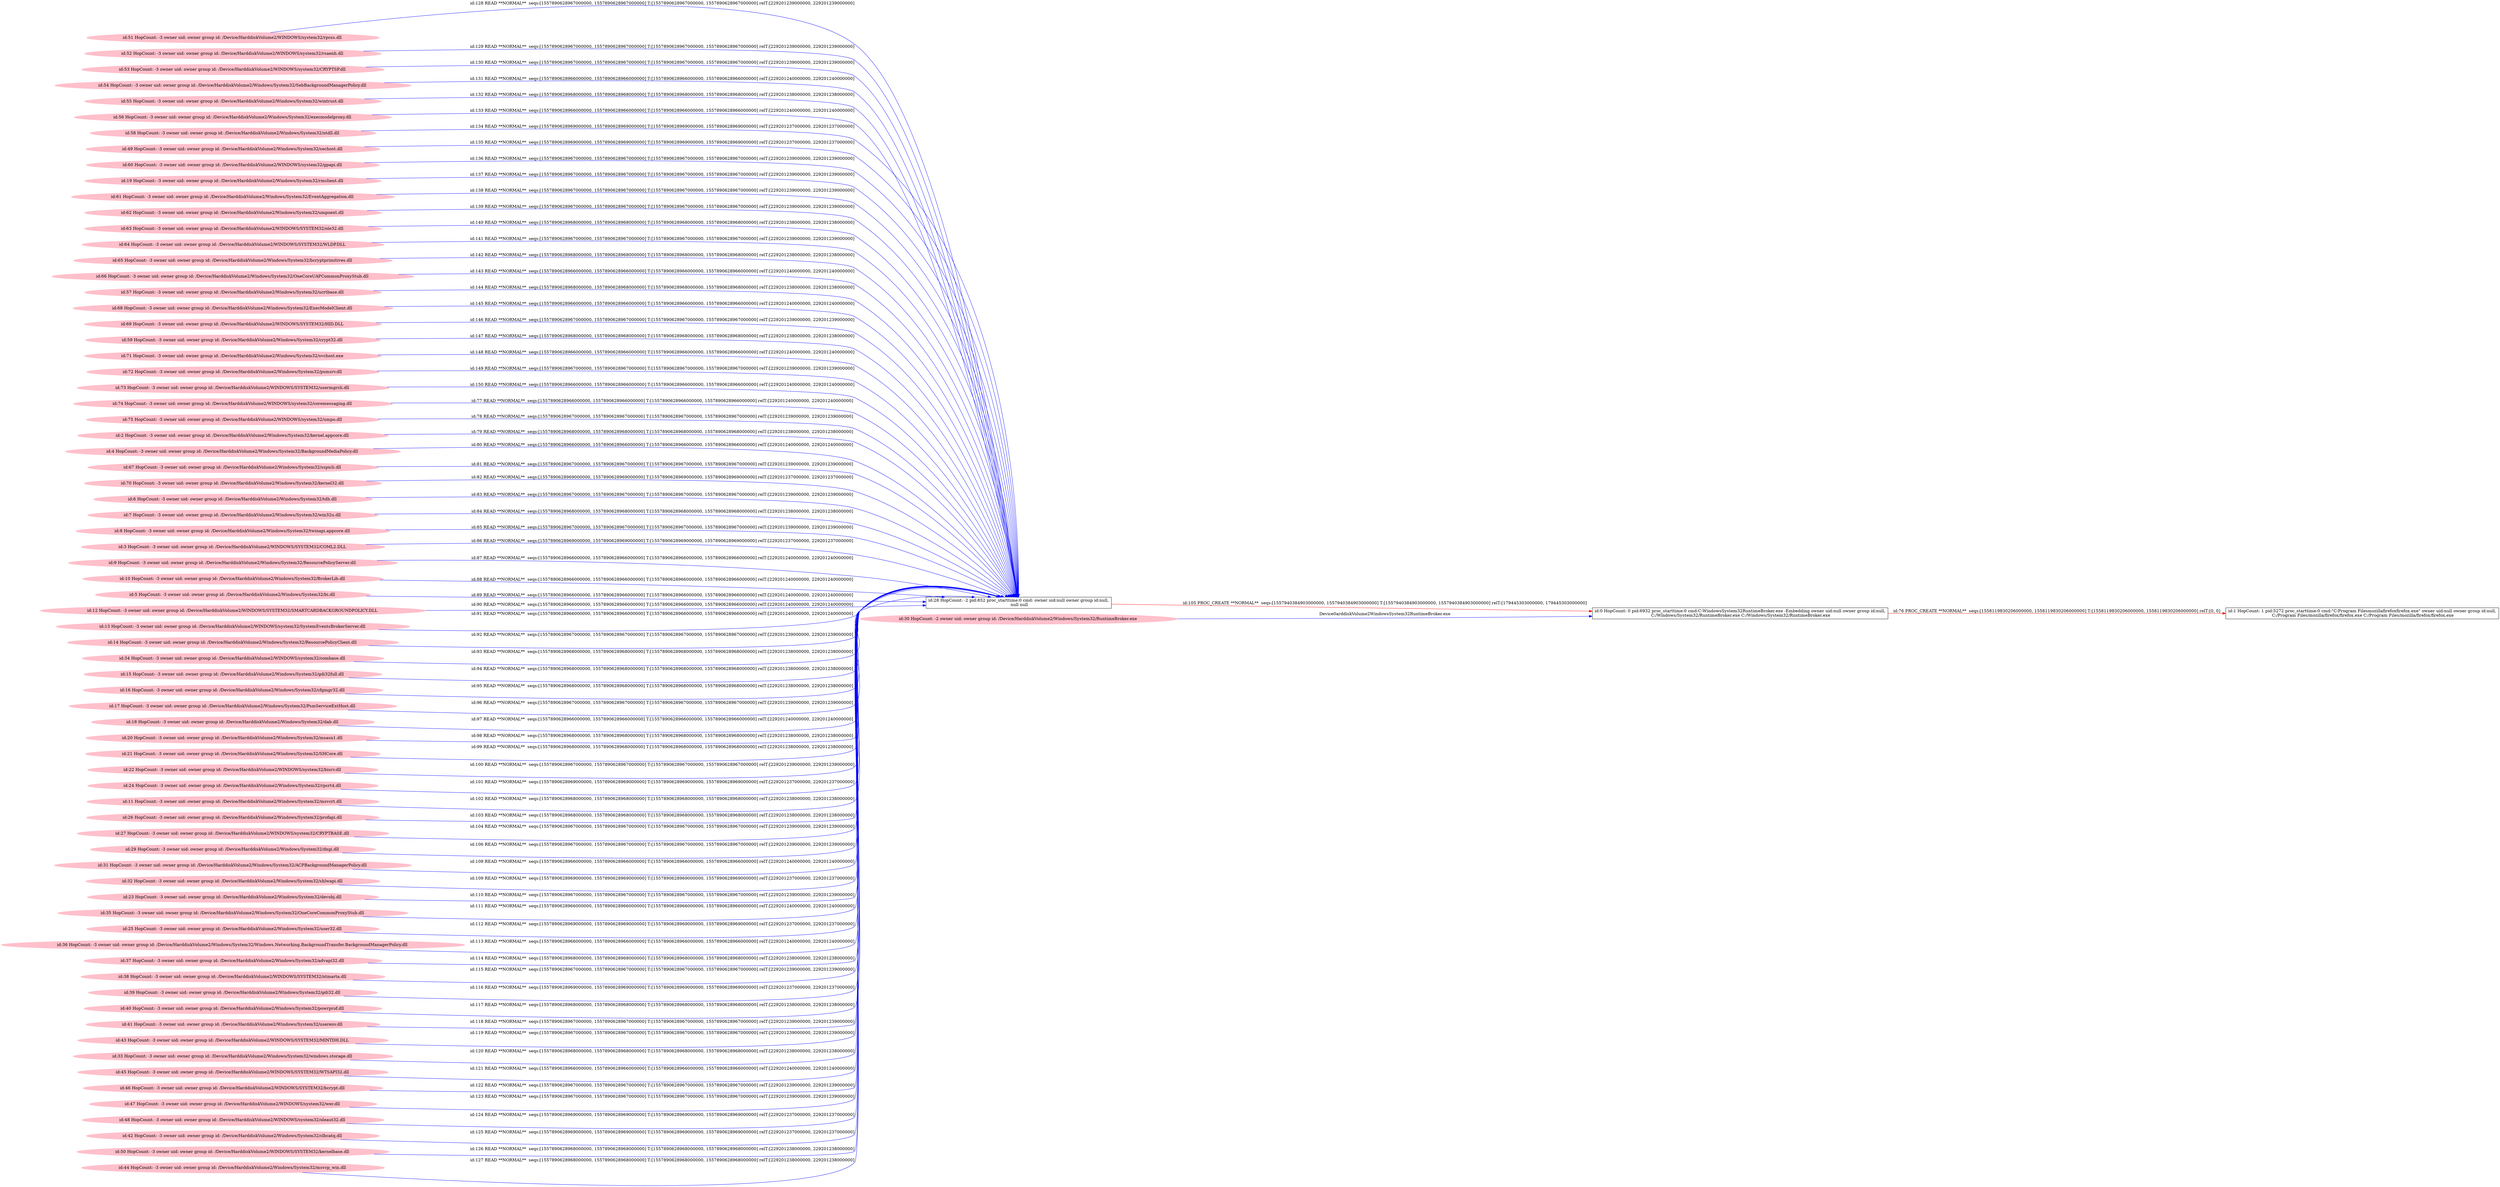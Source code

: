 digraph  {
rankdir=LR
"51"[color=pink,label="id:51 HopCount: -3 owner uid: owner group id: /Device/HarddiskVolume2/WINDOWS/system32/rpcss.dll ", shape=oval,style=filled];
"28"[color=black,label="id:28 HopCount: -2 pid:852 proc_starttime:0 cmd: owner uid:null owner group id:null,\n null null", shape=box,style=solid];
"51" -> "28" [id=128,__obj="READ"color=blue,label="id:128 READ **NORMAL**  seqs:[1557890628967000000, 1557890628967000000] T:[1557890628967000000, 1557890628967000000] relT:[229201239000000, 229201239000000]",style=solid];
"52"[color=pink,label="id:52 HopCount: -3 owner uid: owner group id: /Device/HarddiskVolume2/WINDOWS/system32/rsaenh.dll ", shape=oval,style=filled];
"52" -> "28" [id=129,__obj="READ"color=blue,label="id:129 READ **NORMAL**  seqs:[1557890628967000000, 1557890628967000000] T:[1557890628967000000, 1557890628967000000] relT:[229201239000000, 229201239000000]",style=solid];
"53"[color=pink,label="id:53 HopCount: -3 owner uid: owner group id: /Device/HarddiskVolume2/WINDOWS/system32/CRYPTSP.dll ", shape=oval,style=filled];
"53" -> "28" [id=130,__obj="READ"color=blue,label="id:130 READ **NORMAL**  seqs:[1557890628967000000, 1557890628967000000] T:[1557890628967000000, 1557890628967000000] relT:[229201239000000, 229201239000000]",style=solid];
"54"[color=pink,label="id:54 HopCount: -3 owner uid: owner group id: /Device/HarddiskVolume2/Windows/System32/SebBackgroundManagerPolicy.dll ", shape=oval,style=filled];
"54" -> "28" [id=131,__obj="READ"color=blue,label="id:131 READ **NORMAL**  seqs:[1557890628966000000, 1557890628966000000] T:[1557890628966000000, 1557890628966000000] relT:[229201240000000, 229201240000000]",style=solid];
"55"[color=pink,label="id:55 HopCount: -3 owner uid: owner group id: /Device/HarddiskVolume2/Windows/System32/wintrust.dll ", shape=oval,style=filled];
"55" -> "28" [id=132,__obj="READ"color=blue,label="id:132 READ **NORMAL**  seqs:[1557890628968000000, 1557890628968000000] T:[1557890628968000000, 1557890628968000000] relT:[229201238000000, 229201238000000]",style=solid];
"56"[color=pink,label="id:56 HopCount: -3 owner uid: owner group id: /Device/HarddiskVolume2/Windows/System32/execmodelproxy.dll ", shape=oval,style=filled];
"56" -> "28" [id=133,__obj="READ"color=blue,label="id:133 READ **NORMAL**  seqs:[1557890628966000000, 1557890628966000000] T:[1557890628966000000, 1557890628966000000] relT:[229201240000000, 229201240000000]",style=solid];
"58"[color=pink,label="id:58 HopCount: -3 owner uid: owner group id: /Device/HarddiskVolume2/Windows/System32/ntdll.dll ", shape=oval,style=filled];
"58" -> "28" [id=134,__obj="READ"color=blue,label="id:134 READ **NORMAL**  seqs:[1557890628969000000, 1557890628969000000] T:[1557890628969000000, 1557890628969000000] relT:[229201237000000, 229201237000000]",style=solid];
"49"[color=pink,label="id:49 HopCount: -3 owner uid: owner group id: /Device/HarddiskVolume2/Windows/System32/sechost.dll ", shape=oval,style=filled];
"49" -> "28" [id=135,__obj="READ"color=blue,label="id:135 READ **NORMAL**  seqs:[1557890628969000000, 1557890628969000000] T:[1557890628969000000, 1557890628969000000] relT:[229201237000000, 229201237000000]",style=solid];
"60"[color=pink,label="id:60 HopCount: -3 owner uid: owner group id: /Device/HarddiskVolume2/WINDOWS/system32/gpapi.dll ", shape=oval,style=filled];
"60" -> "28" [id=136,__obj="READ"color=blue,label="id:136 READ **NORMAL**  seqs:[1557890628967000000, 1557890628967000000] T:[1557890628967000000, 1557890628967000000] relT:[229201239000000, 229201239000000]",style=solid];
"19"[color=pink,label="id:19 HopCount: -3 owner uid: owner group id: /Device/HarddiskVolume2/Windows/System32/rmclient.dll ", shape=oval,style=filled];
"19" -> "28" [id=137,__obj="READ"color=blue,label="id:137 READ **NORMAL**  seqs:[1557890628967000000, 1557890628967000000] T:[1557890628967000000, 1557890628967000000] relT:[229201239000000, 229201239000000]",style=solid];
"61"[color=pink,label="id:61 HopCount: -3 owner uid: owner group id: /Device/HarddiskVolume2/Windows/System32/EventAggregation.dll ", shape=oval,style=filled];
"61" -> "28" [id=138,__obj="READ"color=blue,label="id:138 READ **NORMAL**  seqs:[1557890628967000000, 1557890628967000000] T:[1557890628967000000, 1557890628967000000] relT:[229201239000000, 229201239000000]",style=solid];
"62"[color=pink,label="id:62 HopCount: -3 owner uid: owner group id: /Device/HarddiskVolume2/Windows/System32/umpoext.dll ", shape=oval,style=filled];
"62" -> "28" [id=139,__obj="READ"color=blue,label="id:139 READ **NORMAL**  seqs:[1557890628967000000, 1557890628967000000] T:[1557890628967000000, 1557890628967000000] relT:[229201239000000, 229201239000000]",style=solid];
"63"[color=pink,label="id:63 HopCount: -3 owner uid: owner group id: /Device/HarddiskVolume2/WINDOWS/SYSTEM32/ole32.dll ", shape=oval,style=filled];
"63" -> "28" [id=140,__obj="READ"color=blue,label="id:140 READ **NORMAL**  seqs:[1557890628968000000, 1557890628968000000] T:[1557890628968000000, 1557890628968000000] relT:[229201238000000, 229201238000000]",style=solid];
"64"[color=pink,label="id:64 HopCount: -3 owner uid: owner group id: /Device/HarddiskVolume2/WINDOWS/SYSTEM32/WLDP.DLL ", shape=oval,style=filled];
"64" -> "28" [id=141,__obj="READ"color=blue,label="id:141 READ **NORMAL**  seqs:[1557890628967000000, 1557890628967000000] T:[1557890628967000000, 1557890628967000000] relT:[229201239000000, 229201239000000]",style=solid];
"65"[color=pink,label="id:65 HopCount: -3 owner uid: owner group id: /Device/HarddiskVolume2/Windows/System32/bcryptprimitives.dll ", shape=oval,style=filled];
"65" -> "28" [id=142,__obj="READ"color=blue,label="id:142 READ **NORMAL**  seqs:[1557890628968000000, 1557890628968000000] T:[1557890628968000000, 1557890628968000000] relT:[229201238000000, 229201238000000]",style=solid];
"66"[color=pink,label="id:66 HopCount: -3 owner uid: owner group id: /Device/HarddiskVolume2/Windows/System32/OneCoreUAPCommonProxyStub.dll ", shape=oval,style=filled];
"66" -> "28" [id=143,__obj="READ"color=blue,label="id:143 READ **NORMAL**  seqs:[1557890628966000000, 1557890628966000000] T:[1557890628966000000, 1557890628966000000] relT:[229201240000000, 229201240000000]",style=solid];
"57"[color=pink,label="id:57 HopCount: -3 owner uid: owner group id: /Device/HarddiskVolume2/Windows/System32/ucrtbase.dll ", shape=oval,style=filled];
"57" -> "28" [id=144,__obj="READ"color=blue,label="id:144 READ **NORMAL**  seqs:[1557890628968000000, 1557890628968000000] T:[1557890628968000000, 1557890628968000000] relT:[229201238000000, 229201238000000]",style=solid];
"68"[color=pink,label="id:68 HopCount: -3 owner uid: owner group id: /Device/HarddiskVolume2/Windows/System32/ExecModelClient.dll ", shape=oval,style=filled];
"68" -> "28" [id=145,__obj="READ"color=blue,label="id:145 READ **NORMAL**  seqs:[1557890628966000000, 1557890628966000000] T:[1557890628966000000, 1557890628966000000] relT:[229201240000000, 229201240000000]",style=solid];
"69"[color=pink,label="id:69 HopCount: -3 owner uid: owner group id: /Device/HarddiskVolume2/WINDOWS/SYSTEM32/HID.DLL ", shape=oval,style=filled];
"69" -> "28" [id=146,__obj="READ"color=blue,label="id:146 READ **NORMAL**  seqs:[1557890628967000000, 1557890628967000000] T:[1557890628967000000, 1557890628967000000] relT:[229201239000000, 229201239000000]",style=solid];
"59"[color=pink,label="id:59 HopCount: -3 owner uid: owner group id: /Device/HarddiskVolume2/Windows/System32/crypt32.dll ", shape=oval,style=filled];
"59" -> "28" [id=147,__obj="READ"color=blue,label="id:147 READ **NORMAL**  seqs:[1557890628968000000, 1557890628968000000] T:[1557890628968000000, 1557890628968000000] relT:[229201238000000, 229201238000000]",style=solid];
"71"[color=pink,label="id:71 HopCount: -3 owner uid: owner group id: /Device/HarddiskVolume2/Windows/System32/svchost.exe ", shape=oval,style=filled];
"71" -> "28" [id=148,__obj="READ"color=blue,label="id:148 READ **NORMAL**  seqs:[1557890628966000000, 1557890628966000000] T:[1557890628966000000, 1557890628966000000] relT:[229201240000000, 229201240000000]",style=solid];
"72"[color=pink,label="id:72 HopCount: -3 owner uid: owner group id: /Device/HarddiskVolume2/Windows/System32/psmsrv.dll ", shape=oval,style=filled];
"72" -> "28" [id=149,__obj="READ"color=blue,label="id:149 READ **NORMAL**  seqs:[1557890628967000000, 1557890628967000000] T:[1557890628967000000, 1557890628967000000] relT:[229201239000000, 229201239000000]",style=solid];
"73"[color=pink,label="id:73 HopCount: -3 owner uid: owner group id: /Device/HarddiskVolume2/WINDOWS/SYSTEM32/usermgrcli.dll ", shape=oval,style=filled];
"73" -> "28" [id=150,__obj="READ"color=blue,label="id:150 READ **NORMAL**  seqs:[1557890628966000000, 1557890628966000000] T:[1557890628966000000, 1557890628966000000] relT:[229201240000000, 229201240000000]",style=solid];
"0"[color=black,label="id:0 HopCount: 0 pid:6932 proc_starttime:0 cmd:C:\Windows\System32\RuntimeBroker.exe -Embedding owner uid:null owner group id:null,\n C:/Windows/System32/RuntimeBroker.exe C:/Windows/System32/RuntimeBroker.exe", shape=box,style=solid];
"1"[color=black,label="id:1 HopCount: 1 pid:5272 proc_starttime:0 cmd:\"C:\Program Files\mozilla\firefox\firefox.exe\" owner uid:null owner group id:null,\n C:/Program Files/mozilla/firefox/firefox.exe C:/Program Files/mozilla/firefox/firefox.exe", shape=box,style=solid];
"0" -> "1" [id=76,__obj="PROC_CREATE"color=red,label="id:76 PROC_CREATE **NORMAL**  seqs:[1558119830206000000, 1558119830206000000] T:[1558119830206000000, 1558119830206000000] relT:[0, 0]",style=solid];
"74"[color=pink,label="id:74 HopCount: -3 owner uid: owner group id: /Device/HarddiskVolume2/WINDOWS/system32/coremessaging.dll ", shape=oval,style=filled];
"74" -> "28" [id=77,__obj="READ"color=blue,label="id:77 READ **NORMAL**  seqs:[1557890628966000000, 1557890628966000000] T:[1557890628966000000, 1557890628966000000] relT:[229201240000000, 229201240000000]",style=solid];
"75"[color=pink,label="id:75 HopCount: -3 owner uid: owner group id: /Device/HarddiskVolume2/WINDOWS/system32/umpo.dll ", shape=oval,style=filled];
"75" -> "28" [id=78,__obj="READ"color=blue,label="id:78 READ **NORMAL**  seqs:[1557890628967000000, 1557890628967000000] T:[1557890628967000000, 1557890628967000000] relT:[229201239000000, 229201239000000]",style=solid];
"2"[color=pink,label="id:2 HopCount: -3 owner uid: owner group id: /Device/HarddiskVolume2/Windows/System32/kernel.appcore.dll ", shape=oval,style=filled];
"2" -> "28" [id=79,__obj="READ"color=blue,label="id:79 READ **NORMAL**  seqs:[1557890628968000000, 1557890628968000000] T:[1557890628968000000, 1557890628968000000] relT:[229201238000000, 229201238000000]",style=solid];
"4"[color=pink,label="id:4 HopCount: -3 owner uid: owner group id: /Device/HarddiskVolume2/Windows/System32/BackgroundMediaPolicy.dll ", shape=oval,style=filled];
"4" -> "28" [id=80,__obj="READ"color=blue,label="id:80 READ **NORMAL**  seqs:[1557890628966000000, 1557890628966000000] T:[1557890628966000000, 1557890628966000000] relT:[229201240000000, 229201240000000]",style=solid];
"67"[color=pink,label="id:67 HopCount: -3 owner uid: owner group id: /Device/HarddiskVolume2/Windows/System32/sspicli.dll ", shape=oval,style=filled];
"67" -> "28" [id=81,__obj="READ"color=blue,label="id:81 READ **NORMAL**  seqs:[1557890628967000000, 1557890628967000000] T:[1557890628967000000, 1557890628967000000] relT:[229201239000000, 229201239000000]",style=solid];
"70"[color=pink,label="id:70 HopCount: -3 owner uid: owner group id: /Device/HarddiskVolume2/Windows/System32/kernel32.dll ", shape=oval,style=filled];
"70" -> "28" [id=82,__obj="READ"color=blue,label="id:82 READ **NORMAL**  seqs:[1557890628969000000, 1557890628969000000] T:[1557890628969000000, 1557890628969000000] relT:[229201237000000, 229201237000000]",style=solid];
"6"[color=pink,label="id:6 HopCount: -3 owner uid: owner group id: /Device/HarddiskVolume2/Windows/System32/tdh.dll ", shape=oval,style=filled];
"6" -> "28" [id=83,__obj="READ"color=blue,label="id:83 READ **NORMAL**  seqs:[1557890628967000000, 1557890628967000000] T:[1557890628967000000, 1557890628967000000] relT:[229201239000000, 229201239000000]",style=solid];
"7"[color=pink,label="id:7 HopCount: -3 owner uid: owner group id: /Device/HarddiskVolume2/Windows/System32/win32u.dll ", shape=oval,style=filled];
"7" -> "28" [id=84,__obj="READ"color=blue,label="id:84 READ **NORMAL**  seqs:[1557890628968000000, 1557890628968000000] T:[1557890628968000000, 1557890628968000000] relT:[229201238000000, 229201238000000]",style=solid];
"8"[color=pink,label="id:8 HopCount: -3 owner uid: owner group id: /Device/HarddiskVolume2/Windows/System32/twinapi.appcore.dll ", shape=oval,style=filled];
"8" -> "28" [id=85,__obj="READ"color=blue,label="id:85 READ **NORMAL**  seqs:[1557890628967000000, 1557890628967000000] T:[1557890628967000000, 1557890628967000000] relT:[229201239000000, 229201239000000]",style=solid];
"3"[color=pink,label="id:3 HopCount: -3 owner uid: owner group id: /Device/HarddiskVolume2/WINDOWS/SYSTEM32/COML2.DLL ", shape=oval,style=filled];
"3" -> "28" [id=86,__obj="READ"color=blue,label="id:86 READ **NORMAL**  seqs:[1557890628969000000, 1557890628969000000] T:[1557890628969000000, 1557890628969000000] relT:[229201237000000, 229201237000000]",style=solid];
"9"[color=pink,label="id:9 HopCount: -3 owner uid: owner group id: /Device/HarddiskVolume2/Windows/System32/ResourcePolicyServer.dll ", shape=oval,style=filled];
"9" -> "28" [id=87,__obj="READ"color=blue,label="id:87 READ **NORMAL**  seqs:[1557890628966000000, 1557890628966000000] T:[1557890628966000000, 1557890628966000000] relT:[229201240000000, 229201240000000]",style=solid];
"10"[color=pink,label="id:10 HopCount: -3 owner uid: owner group id: /Device/HarddiskVolume2/Windows/System32/BrokerLib.dll ", shape=oval,style=filled];
"10" -> "28" [id=88,__obj="READ"color=blue,label="id:88 READ **NORMAL**  seqs:[1557890628966000000, 1557890628966000000] T:[1557890628966000000, 1557890628966000000] relT:[229201240000000, 229201240000000]",style=solid];
"5"[color=pink,label="id:5 HopCount: -3 owner uid: owner group id: /Device/HarddiskVolume2/Windows/System32/bi.dll ", shape=oval,style=filled];
"5" -> "28" [id=89,__obj="READ"color=blue,label="id:89 READ **NORMAL**  seqs:[1557890628966000000, 1557890628966000000] T:[1557890628966000000, 1557890628966000000] relT:[229201240000000, 229201240000000]",style=solid];
"12"[color=pink,label="id:12 HopCount: -3 owner uid: owner group id: /Device/HarddiskVolume2/WINDOWS/SYSTEM32/SMARTCARDBACKGROUNDPOLICY.DLL ", shape=oval,style=filled];
"12" -> "28" [id=90,__obj="READ"color=blue,label="id:90 READ **NORMAL**  seqs:[1557890628966000000, 1557890628966000000] T:[1557890628966000000, 1557890628966000000] relT:[229201240000000, 229201240000000]",style=solid];
"13"[color=pink,label="id:13 HopCount: -3 owner uid: owner group id: /Device/HarddiskVolume2/WINDOWS/system32/SystemEventsBrokerServer.dll ", shape=oval,style=filled];
"13" -> "28" [id=91,__obj="READ"color=blue,label="id:91 READ **NORMAL**  seqs:[1557890628966000000, 1557890628966000000] T:[1557890628966000000, 1557890628966000000] relT:[229201240000000, 229201240000000]",style=solid];
"14"[color=pink,label="id:14 HopCount: -3 owner uid: owner group id: /Device/HarddiskVolume2/Windows/System32/ResourcePolicyClient.dll ", shape=oval,style=filled];
"14" -> "28" [id=92,__obj="READ"color=blue,label="id:92 READ **NORMAL**  seqs:[1557890628967000000, 1557890628967000000] T:[1557890628967000000, 1557890628967000000] relT:[229201239000000, 229201239000000]",style=solid];
"34"[color=pink,label="id:34 HopCount: -3 owner uid: owner group id: /Device/HarddiskVolume2/WINDOWS/system32/combase.dll ", shape=oval,style=filled];
"34" -> "28" [id=93,__obj="READ"color=blue,label="id:93 READ **NORMAL**  seqs:[1557890628968000000, 1557890628968000000] T:[1557890628968000000, 1557890628968000000] relT:[229201238000000, 229201238000000]",style=solid];
"15"[color=pink,label="id:15 HopCount: -3 owner uid: owner group id: /Device/HarddiskVolume2/Windows/System32/gdi32full.dll ", shape=oval,style=filled];
"15" -> "28" [id=94,__obj="READ"color=blue,label="id:94 READ **NORMAL**  seqs:[1557890628968000000, 1557890628968000000] T:[1557890628968000000, 1557890628968000000] relT:[229201238000000, 229201238000000]",style=solid];
"16"[color=pink,label="id:16 HopCount: -3 owner uid: owner group id: /Device/HarddiskVolume2/Windows/System32/cfgmgr32.dll ", shape=oval,style=filled];
"16" -> "28" [id=95,__obj="READ"color=blue,label="id:95 READ **NORMAL**  seqs:[1557890628968000000, 1557890628968000000] T:[1557890628968000000, 1557890628968000000] relT:[229201238000000, 229201238000000]",style=solid];
"17"[color=pink,label="id:17 HopCount: -3 owner uid: owner group id: /Device/HarddiskVolume2/Windows/System32/PsmServiceExtHost.dll ", shape=oval,style=filled];
"17" -> "28" [id=96,__obj="READ"color=blue,label="id:96 READ **NORMAL**  seqs:[1557890628967000000, 1557890628967000000] T:[1557890628967000000, 1557890628967000000] relT:[229201239000000, 229201239000000]",style=solid];
"18"[color=pink,label="id:18 HopCount: -3 owner uid: owner group id: /Device/HarddiskVolume2/Windows/System32/dab.dll ", shape=oval,style=filled];
"18" -> "28" [id=97,__obj="READ"color=blue,label="id:97 READ **NORMAL**  seqs:[1557890628966000000, 1557890628966000000] T:[1557890628966000000, 1557890628966000000] relT:[229201240000000, 229201240000000]",style=solid];
"20"[color=pink,label="id:20 HopCount: -3 owner uid: owner group id: /Device/HarddiskVolume2/Windows/System32/msasn1.dll ", shape=oval,style=filled];
"20" -> "28" [id=98,__obj="READ"color=blue,label="id:98 READ **NORMAL**  seqs:[1557890628968000000, 1557890628968000000] T:[1557890628968000000, 1557890628968000000] relT:[229201238000000, 229201238000000]",style=solid];
"21"[color=pink,label="id:21 HopCount: -3 owner uid: owner group id: /Device/HarddiskVolume2/Windows/System32/SHCore.dll ", shape=oval,style=filled];
"21" -> "28" [id=99,__obj="READ"color=blue,label="id:99 READ **NORMAL**  seqs:[1557890628968000000, 1557890628968000000] T:[1557890628968000000, 1557890628968000000] relT:[229201238000000, 229201238000000]",style=solid];
"22"[color=pink,label="id:22 HopCount: -3 owner uid: owner group id: /Device/HarddiskVolume2/WINDOWS/system32/bisrv.dll ", shape=oval,style=filled];
"22" -> "28" [id=100,__obj="READ"color=blue,label="id:100 READ **NORMAL**  seqs:[1557890628967000000, 1557890628967000000] T:[1557890628967000000, 1557890628967000000] relT:[229201239000000, 229201239000000]",style=solid];
"24"[color=pink,label="id:24 HopCount: -3 owner uid: owner group id: /Device/HarddiskVolume2/Windows/System32/rpcrt4.dll ", shape=oval,style=filled];
"24" -> "28" [id=101,__obj="READ"color=blue,label="id:101 READ **NORMAL**  seqs:[1557890628969000000, 1557890628969000000] T:[1557890628969000000, 1557890628969000000] relT:[229201237000000, 229201237000000]",style=solid];
"11"[color=pink,label="id:11 HopCount: -3 owner uid: owner group id: /Device/HarddiskVolume2/Windows/System32/msvcrt.dll ", shape=oval,style=filled];
"11" -> "28" [id=102,__obj="READ"color=blue,label="id:102 READ **NORMAL**  seqs:[1557890628968000000, 1557890628968000000] T:[1557890628968000000, 1557890628968000000] relT:[229201238000000, 229201238000000]",style=solid];
"26"[color=pink,label="id:26 HopCount: -3 owner uid: owner group id: /Device/HarddiskVolume2/Windows/System32/profapi.dll ", shape=oval,style=filled];
"26" -> "28" [id=103,__obj="READ"color=blue,label="id:103 READ **NORMAL**  seqs:[1557890628968000000, 1557890628968000000] T:[1557890628968000000, 1557890628968000000] relT:[229201238000000, 229201238000000]",style=solid];
"27"[color=pink,label="id:27 HopCount: -3 owner uid: owner group id: /Device/HarddiskVolume2/WINDOWS/system32/CRYPTBASE.dll ", shape=oval,style=filled];
"27" -> "28" [id=104,__obj="READ"color=blue,label="id:104 READ **NORMAL**  seqs:[1557890628967000000, 1557890628967000000] T:[1557890628967000000, 1557890628967000000] relT:[229201239000000, 229201239000000]",style=solid];
"28" -> "0" [id=105,__obj="PROC_CREATE"color=red,label="id:105 PROC_CREATE **NORMAL**  seqs:[1557940384903000000, 1557940384903000000] T:[1557940384903000000, 1557940384903000000] relT:[179445303000000, 179445303000000]",style=solid];
"29"[color=pink,label="id:29 HopCount: -3 owner uid: owner group id: /Device/HarddiskVolume2/Windows/System32/dxgi.dll ", shape=oval,style=filled];
"29" -> "28" [id=106,__obj="READ"color=blue,label="id:106 READ **NORMAL**  seqs:[1557890628967000000, 1557890628967000000] T:[1557890628967000000, 1557890628967000000] relT:[229201239000000, 229201239000000]",style=solid];
"30"[color=pink,label="id:30 HopCount: -2 owner uid: owner group id: /Device/HarddiskVolume2/Windows/System32/RuntimeBroker.exe ", shape=oval,style=filled];
"30" -> "0" [id=107,__obj="FILE_EXEC"color=blue,label="\Device\HarddiskVolume2\Windows\System32\RuntimeBroker.exe",style=solid];
"31"[color=pink,label="id:31 HopCount: -3 owner uid: owner group id: /Device/HarddiskVolume2/Windows/System32/ACPBackgroundManagerPolicy.dll ", shape=oval,style=filled];
"31" -> "28" [id=108,__obj="READ"color=blue,label="id:108 READ **NORMAL**  seqs:[1557890628966000000, 1557890628966000000] T:[1557890628966000000, 1557890628966000000] relT:[229201240000000, 229201240000000]",style=solid];
"32"[color=pink,label="id:32 HopCount: -3 owner uid: owner group id: /Device/HarddiskVolume2/Windows/System32/shlwapi.dll ", shape=oval,style=filled];
"32" -> "28" [id=109,__obj="READ"color=blue,label="id:109 READ **NORMAL**  seqs:[1557890628969000000, 1557890628969000000] T:[1557890628969000000, 1557890628969000000] relT:[229201237000000, 229201237000000]",style=solid];
"23"[color=pink,label="id:23 HopCount: -3 owner uid: owner group id: /Device/HarddiskVolume2/Windows/System32/devobj.dll ", shape=oval,style=filled];
"23" -> "28" [id=110,__obj="READ"color=blue,label="id:110 READ **NORMAL**  seqs:[1557890628967000000, 1557890628967000000] T:[1557890628967000000, 1557890628967000000] relT:[229201239000000, 229201239000000]",style=solid];
"35"[color=pink,label="id:35 HopCount: -3 owner uid: owner group id: /Device/HarddiskVolume2/Windows/System32/OneCoreCommonProxyStub.dll ", shape=oval,style=filled];
"35" -> "28" [id=111,__obj="READ"color=blue,label="id:111 READ **NORMAL**  seqs:[1557890628966000000, 1557890628966000000] T:[1557890628966000000, 1557890628966000000] relT:[229201240000000, 229201240000000]",style=solid];
"25"[color=pink,label="id:25 HopCount: -3 owner uid: owner group id: /Device/HarddiskVolume2/Windows/System32/user32.dll ", shape=oval,style=filled];
"25" -> "28" [id=112,__obj="READ"color=blue,label="id:112 READ **NORMAL**  seqs:[1557890628969000000, 1557890628969000000] T:[1557890628969000000, 1557890628969000000] relT:[229201237000000, 229201237000000]",style=solid];
"36"[color=pink,label="id:36 HopCount: -3 owner uid: owner group id: /Device/HarddiskVolume2/Windows/System32/Windows.Networking.BackgroundTransfer.BackgroundManagerPolicy.dll ", shape=oval,style=filled];
"36" -> "28" [id=113,__obj="READ"color=blue,label="id:113 READ **NORMAL**  seqs:[1557890628966000000, 1557890628966000000] T:[1557890628966000000, 1557890628966000000] relT:[229201240000000, 229201240000000]",style=solid];
"37"[color=pink,label="id:37 HopCount: -3 owner uid: owner group id: /Device/HarddiskVolume2/Windows/System32/advapi32.dll ", shape=oval,style=filled];
"37" -> "28" [id=114,__obj="READ"color=blue,label="id:114 READ **NORMAL**  seqs:[1557890628968000000, 1557890628968000000] T:[1557890628968000000, 1557890628968000000] relT:[229201238000000, 229201238000000]",style=solid];
"38"[color=pink,label="id:38 HopCount: -3 owner uid: owner group id: /Device/HarddiskVolume2/WINDOWS/SYSTEM32/ntmarta.dll ", shape=oval,style=filled];
"38" -> "28" [id=115,__obj="READ"color=blue,label="id:115 READ **NORMAL**  seqs:[1557890628967000000, 1557890628967000000] T:[1557890628967000000, 1557890628967000000] relT:[229201239000000, 229201239000000]",style=solid];
"39"[color=pink,label="id:39 HopCount: -3 owner uid: owner group id: /Device/HarddiskVolume2/Windows/System32/gdi32.dll ", shape=oval,style=filled];
"39" -> "28" [id=116,__obj="READ"color=blue,label="id:116 READ **NORMAL**  seqs:[1557890628969000000, 1557890628969000000] T:[1557890628969000000, 1557890628969000000] relT:[229201237000000, 229201237000000]",style=solid];
"40"[color=pink,label="id:40 HopCount: -3 owner uid: owner group id: /Device/HarddiskVolume2/Windows/System32/powrprof.dll ", shape=oval,style=filled];
"40" -> "28" [id=117,__obj="READ"color=blue,label="id:117 READ **NORMAL**  seqs:[1557890628968000000, 1557890628968000000] T:[1557890628968000000, 1557890628968000000] relT:[229201238000000, 229201238000000]",style=solid];
"41"[color=pink,label="id:41 HopCount: -3 owner uid: owner group id: /Device/HarddiskVolume2/Windows/System32/userenv.dll ", shape=oval,style=filled];
"41" -> "28" [id=118,__obj="READ"color=blue,label="id:118 READ **NORMAL**  seqs:[1557890628967000000, 1557890628967000000] T:[1557890628967000000, 1557890628967000000] relT:[229201239000000, 229201239000000]",style=solid];
"43"[color=pink,label="id:43 HopCount: -3 owner uid: owner group id: /Device/HarddiskVolume2/WINDOWS/SYSTEM32/MINTDH.DLL ", shape=oval,style=filled];
"43" -> "28" [id=119,__obj="READ"color=blue,label="id:119 READ **NORMAL**  seqs:[1557890628967000000, 1557890628967000000] T:[1557890628967000000, 1557890628967000000] relT:[229201239000000, 229201239000000]",style=solid];
"33"[color=pink,label="id:33 HopCount: -3 owner uid: owner group id: /Device/HarddiskVolume2/Windows/System32/windows.storage.dll ", shape=oval,style=filled];
"33" -> "28" [id=120,__obj="READ"color=blue,label="id:120 READ **NORMAL**  seqs:[1557890628968000000, 1557890628968000000] T:[1557890628968000000, 1557890628968000000] relT:[229201238000000, 229201238000000]",style=solid];
"45"[color=pink,label="id:45 HopCount: -3 owner uid: owner group id: /Device/HarddiskVolume2/WINDOWS/SYSTEM32/WTSAPI32.dll ", shape=oval,style=filled];
"45" -> "28" [id=121,__obj="READ"color=blue,label="id:121 READ **NORMAL**  seqs:[1557890628966000000, 1557890628966000000] T:[1557890628966000000, 1557890628966000000] relT:[229201240000000, 229201240000000]",style=solid];
"46"[color=pink,label="id:46 HopCount: -3 owner uid: owner group id: /Device/HarddiskVolume2/WINDOWS/SYSTEM32/bcrypt.dll ", shape=oval,style=filled];
"46" -> "28" [id=122,__obj="READ"color=blue,label="id:122 READ **NORMAL**  seqs:[1557890628967000000, 1557890628967000000] T:[1557890628967000000, 1557890628967000000] relT:[229201239000000, 229201239000000]",style=solid];
"47"[color=pink,label="id:47 HopCount: -3 owner uid: owner group id: /Device/HarddiskVolume2/WINDOWS/system32/wer.dll ", shape=oval,style=filled];
"47" -> "28" [id=123,__obj="READ"color=blue,label="id:123 READ **NORMAL**  seqs:[1557890628967000000, 1557890628967000000] T:[1557890628967000000, 1557890628967000000] relT:[229201239000000, 229201239000000]",style=solid];
"48"[color=pink,label="id:48 HopCount: -3 owner uid: owner group id: /Device/HarddiskVolume2/WINDOWS/system32/oleaut32.dll ", shape=oval,style=filled];
"48" -> "28" [id=124,__obj="READ"color=blue,label="id:124 READ **NORMAL**  seqs:[1557890628969000000, 1557890628969000000] T:[1557890628969000000, 1557890628969000000] relT:[229201237000000, 229201237000000]",style=solid];
"42"[color=pink,label="id:42 HopCount: -3 owner uid: owner group id: /Device/HarddiskVolume2/Windows/System32/clbcatq.dll ", shape=oval,style=filled];
"42" -> "28" [id=125,__obj="READ"color=blue,label="id:125 READ **NORMAL**  seqs:[1557890628969000000, 1557890628969000000] T:[1557890628969000000, 1557890628969000000] relT:[229201237000000, 229201237000000]",style=solid];
"50"[color=pink,label="id:50 HopCount: -3 owner uid: owner group id: /Device/HarddiskVolume2/WINDOWS/SYSTEM32/kernelbase.dll ", shape=oval,style=filled];
"50" -> "28" [id=126,__obj="READ"color=blue,label="id:126 READ **NORMAL**  seqs:[1557890628968000000, 1557890628968000000] T:[1557890628968000000, 1557890628968000000] relT:[229201238000000, 229201238000000]",style=solid];
"44"[color=pink,label="id:44 HopCount: -3 owner uid: owner group id: /Device/HarddiskVolume2/Windows/System32/msvcp_win.dll ", shape=oval,style=filled];
"44" -> "28" [id=127,__obj="READ"color=blue,label="id:127 READ **NORMAL**  seqs:[1557890628968000000, 1557890628968000000] T:[1557890628968000000, 1557890628968000000] relT:[229201238000000, 229201238000000]",style=solid];
}